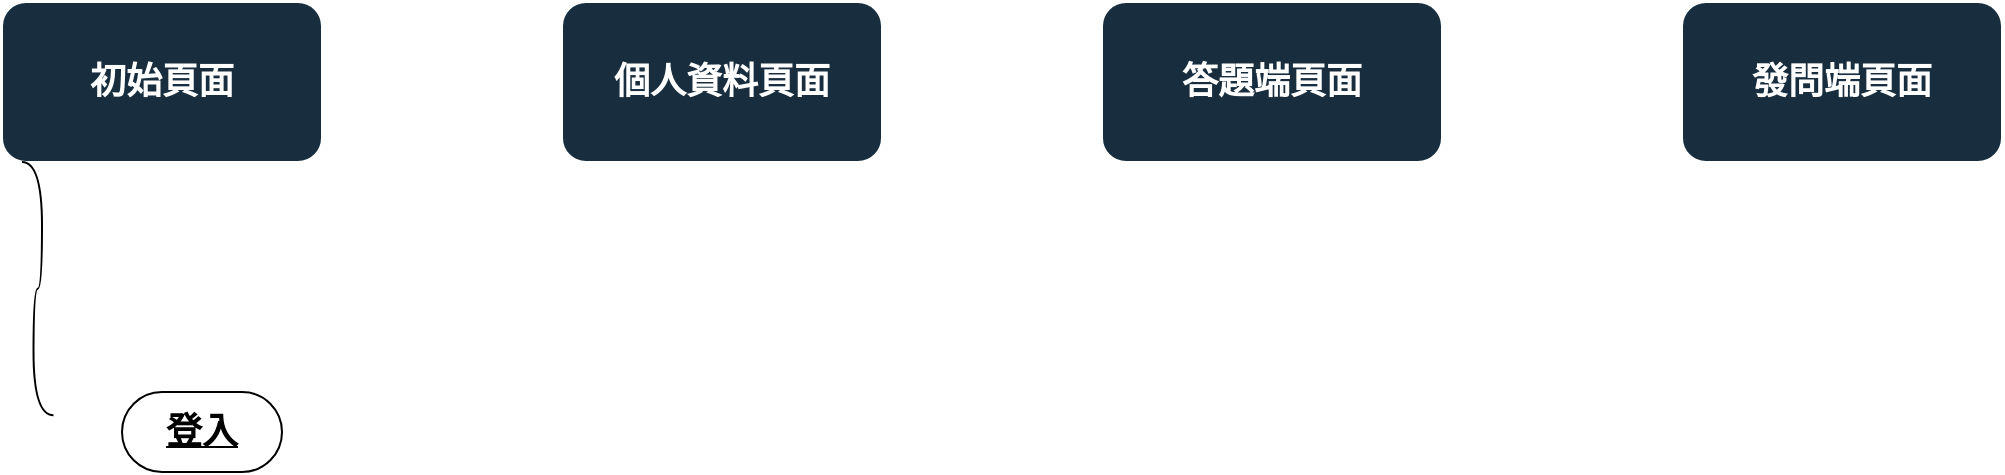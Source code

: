 <mxfile version="22.1.3" type="github">
  <diagram name="第 1 页" id="pR2CvmZpHDpMrfUjj5Pc">
    <mxGraphModel dx="1980" dy="1116" grid="1" gridSize="10" guides="1" tooltips="1" connect="1" arrows="1" fold="1" page="1" pageScale="1" pageWidth="827" pageHeight="1169" math="0" shadow="0">
      <root>
        <mxCell id="0" />
        <mxCell id="1" parent="0" />
        <mxCell id="wleDwTEwPIvJDNHKYaG6-1" value="&lt;b&gt;&lt;font style=&quot;font-size: 18px;&quot;&gt;初始頁面&lt;/font&gt;&lt;/b&gt;" style="rounded=1;whiteSpace=wrap;html=1;labelBackgroundColor=none;fillColor=#182E3E;strokeColor=#FFFFFF;fontColor=#FFFFFF;align=center;shadow=0;flipH=1;flipV=1;" parent="1" vertex="1">
          <mxGeometry x="40" y="120" width="160" height="80" as="geometry" />
        </mxCell>
        <mxCell id="TrA51zFJwwI40N64vbDh-1" value="&lt;span style=&quot;font-size: 18px;&quot;&gt;&lt;b&gt;個人資料頁面&lt;/b&gt;&lt;/span&gt;" style="rounded=1;whiteSpace=wrap;html=1;labelBackgroundColor=none;fillColor=#182E3E;strokeColor=#FFFFFF;fontColor=#FFFFFF;align=center;shadow=0;flipH=1;flipV=1;" vertex="1" parent="1">
          <mxGeometry x="320" y="120" width="160" height="80" as="geometry" />
        </mxCell>
        <mxCell id="TrA51zFJwwI40N64vbDh-2" value="&lt;b&gt;&lt;font style=&quot;font-size: 18px;&quot;&gt;答題端頁面&lt;/font&gt;&lt;/b&gt;" style="rounded=1;whiteSpace=wrap;html=1;labelBackgroundColor=none;fillColor=#182E3E;strokeColor=#FFFFFF;fontColor=#FFFFFF;align=center;shadow=0;flipH=1;flipV=1;" vertex="1" parent="1">
          <mxGeometry x="590" y="120" width="170" height="80" as="geometry" />
        </mxCell>
        <mxCell id="TrA51zFJwwI40N64vbDh-3" value="&lt;b&gt;&lt;font style=&quot;font-size: 18px;&quot;&gt;發問端頁面&lt;/font&gt;&lt;/b&gt;" style="rounded=1;whiteSpace=wrap;html=1;labelBackgroundColor=none;fillColor=#182E3E;strokeColor=#FFFFFF;fontColor=#FFFFFF;align=center;shadow=0;flipH=1;flipV=1;" vertex="1" parent="1">
          <mxGeometry x="880" y="120" width="160" height="80" as="geometry" />
        </mxCell>
        <mxCell id="TrA51zFJwwI40N64vbDh-12" value="&lt;b&gt;&lt;font style=&quot;font-size: 18px;&quot;&gt;登入&lt;/font&gt;&lt;/b&gt;" style="whiteSpace=wrap;html=1;rounded=1;arcSize=50;align=center;verticalAlign=middle;strokeWidth=1;autosize=1;spacing=4;treeFolding=1;treeMoving=1;newEdgeStyle={&quot;edgeStyle&quot;:&quot;entityRelationEdgeStyle&quot;,&quot;startArrow&quot;:&quot;none&quot;,&quot;endArrow&quot;:&quot;none&quot;,&quot;segment&quot;:10,&quot;curved&quot;:1,&quot;sourcePerimeterSpacing&quot;:0,&quot;targetPerimeterSpacing&quot;:0};fontStyle=4" vertex="1" parent="1">
          <mxGeometry x="100" y="315" width="80" height="40" as="geometry" />
        </mxCell>
        <mxCell id="TrA51zFJwwI40N64vbDh-13" value="" style="edgeStyle=entityRelationEdgeStyle;startArrow=none;endArrow=none;segment=10;curved=1;sourcePerimeterSpacing=0;targetPerimeterSpacing=0;rounded=0;exitX=0.411;exitY=0.021;exitDx=0;exitDy=0;exitPerimeter=0;" edge="1" parent="1">
          <mxGeometry relative="1" as="geometry">
            <mxPoint x="50.0" y="200.0" as="sourcePoint" />
            <mxPoint x="65.76" y="326.68" as="targetPoint" />
          </mxGeometry>
        </mxCell>
      </root>
    </mxGraphModel>
  </diagram>
</mxfile>
